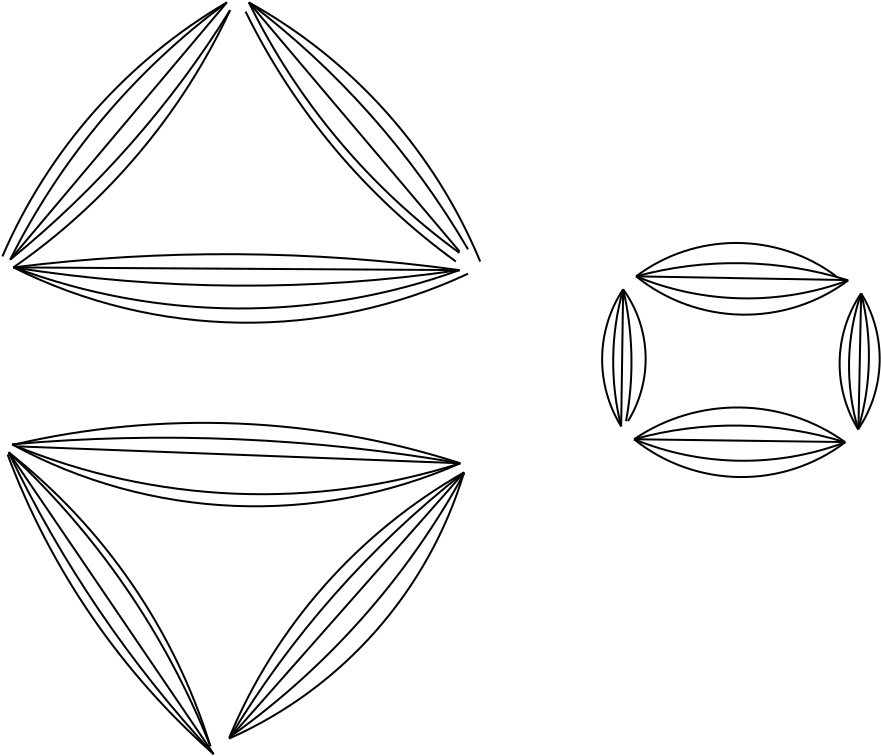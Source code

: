 <?xml version="1.0" encoding="UTF-8"?>
<dia:diagram xmlns:dia="http://www.lysator.liu.se/~alla/dia/">
  <dia:layer name="Background" visible="true" connectable="true" active="true">
    <dia:object type="Intermediate State" version="1" id="O0">
      <dia:attribute name="obj_pos">
        <dia:point val="32.11,9.315"/>
      </dia:attribute>
      <dia:attribute name="obj_bb">
        <dia:rectangle val="32.01,9.215;33.504,10.709"/>
      </dia:attribute>
      <dia:attribute name="meta">
        <dia:composite type="dict"/>
      </dia:attribute>
      <dia:attribute name="elem_corner">
        <dia:point val="32.11,9.315"/>
      </dia:attribute>
      <dia:attribute name="elem_width">
        <dia:real val="1.294"/>
      </dia:attribute>
      <dia:attribute name="elem_height">
        <dia:real val="1.294"/>
      </dia:attribute>
      <dia:attribute name="line_width">
        <dia:real val="0.1"/>
      </dia:attribute>
      <dia:attribute name="line_colour">
        <dia:color val="#000000ff"/>
      </dia:attribute>
      <dia:attribute name="fill_colour">
        <dia:color val="#ff0000ff"/>
      </dia:attribute>
      <dia:attribute name="show_background">
        <dia:boolean val="true"/>
      </dia:attribute>
      <dia:attribute name="line_style">
        <dia:enum val="0"/>
        <dia:real val="1"/>
      </dia:attribute>
      <dia:attribute name="padding">
        <dia:real val="0.1"/>
      </dia:attribute>
      <dia:attribute name="text">
        <dia:composite type="text">
          <dia:attribute name="string">
            <dia:string>##</dia:string>
          </dia:attribute>
          <dia:attribute name="font">
            <dia:font family="sans" style="0" name="Helvetica"/>
          </dia:attribute>
          <dia:attribute name="height">
            <dia:real val="0.8"/>
          </dia:attribute>
          <dia:attribute name="pos">
            <dia:point val="32.757,10.162"/>
          </dia:attribute>
          <dia:attribute name="color">
            <dia:color val="#000000ff"/>
          </dia:attribute>
          <dia:attribute name="alignment">
            <dia:enum val="1"/>
          </dia:attribute>
        </dia:composite>
      </dia:attribute>
      <dia:attribute name="text_fitting">
        <dia:enum val="1"/>
      </dia:attribute>
      <dia:attribute name="flip_horizontal">
        <dia:boolean val="false"/>
      </dia:attribute>
      <dia:attribute name="flip_vertical">
        <dia:boolean val="false"/>
      </dia:attribute>
      <dia:attribute name="subscale">
        <dia:real val="1"/>
      </dia:attribute>
    </dia:object>
    <dia:object type="Intermediate State" version="1" id="O1">
      <dia:attribute name="obj_pos">
        <dia:point val="44.01,9.515"/>
      </dia:attribute>
      <dia:attribute name="obj_bb">
        <dia:rectangle val="43.91,9.415;45.404,10.909"/>
      </dia:attribute>
      <dia:attribute name="meta">
        <dia:composite type="dict"/>
      </dia:attribute>
      <dia:attribute name="elem_corner">
        <dia:point val="44.01,9.515"/>
      </dia:attribute>
      <dia:attribute name="elem_width">
        <dia:real val="1.294"/>
      </dia:attribute>
      <dia:attribute name="elem_height">
        <dia:real val="1.294"/>
      </dia:attribute>
      <dia:attribute name="line_width">
        <dia:real val="0.1"/>
      </dia:attribute>
      <dia:attribute name="line_colour">
        <dia:color val="#000000ff"/>
      </dia:attribute>
      <dia:attribute name="fill_colour">
        <dia:color val="#ff0000ff"/>
      </dia:attribute>
      <dia:attribute name="show_background">
        <dia:boolean val="true"/>
      </dia:attribute>
      <dia:attribute name="line_style">
        <dia:enum val="0"/>
        <dia:real val="1"/>
      </dia:attribute>
      <dia:attribute name="padding">
        <dia:real val="0.1"/>
      </dia:attribute>
      <dia:attribute name="text">
        <dia:composite type="text">
          <dia:attribute name="string">
            <dia:string>##</dia:string>
          </dia:attribute>
          <dia:attribute name="font">
            <dia:font family="sans" style="0" name="Helvetica"/>
          </dia:attribute>
          <dia:attribute name="height">
            <dia:real val="0.8"/>
          </dia:attribute>
          <dia:attribute name="pos">
            <dia:point val="44.657,10.362"/>
          </dia:attribute>
          <dia:attribute name="color">
            <dia:color val="#000000ff"/>
          </dia:attribute>
          <dia:attribute name="alignment">
            <dia:enum val="1"/>
          </dia:attribute>
        </dia:composite>
      </dia:attribute>
      <dia:attribute name="text_fitting">
        <dia:enum val="1"/>
      </dia:attribute>
      <dia:attribute name="flip_horizontal">
        <dia:boolean val="false"/>
      </dia:attribute>
      <dia:attribute name="flip_vertical">
        <dia:boolean val="false"/>
      </dia:attribute>
      <dia:attribute name="subscale">
        <dia:real val="1"/>
      </dia:attribute>
    </dia:object>
    <dia:object type="Standard - Line" version="0" id="O2">
      <dia:attribute name="obj_pos">
        <dia:point val="33.404,9.962"/>
      </dia:attribute>
      <dia:attribute name="obj_bb">
        <dia:rectangle val="33.353,9.911;44.011,10.2"/>
      </dia:attribute>
      <dia:attribute name="conn_endpoints">
        <dia:point val="33.404,9.962"/>
        <dia:point val="43.96,10.149"/>
      </dia:attribute>
      <dia:attribute name="numcp">
        <dia:int val="1"/>
      </dia:attribute>
      <dia:connections>
        <dia:connection handle="0" to="O0" connection="3"/>
        <dia:connection handle="1" to="O1" connection="4"/>
      </dia:connections>
    </dia:object>
    <dia:object type="Standard - Arc" version="0" id="O3">
      <dia:attribute name="obj_pos">
        <dia:point val="33.404,9.962"/>
      </dia:attribute>
      <dia:attribute name="obj_bb">
        <dia:rectangle val="33.353,9.911;44.061,11.114"/>
      </dia:attribute>
      <dia:attribute name="conn_endpoints">
        <dia:point val="33.404,9.962"/>
        <dia:point val="44.01,10.162"/>
      </dia:attribute>
      <dia:attribute name="curve_distance">
        <dia:real val="1"/>
      </dia:attribute>
      <dia:connections>
        <dia:connection handle="0" to="O0" connection="3"/>
        <dia:connection handle="1" to="O1" connection="2"/>
      </dia:connections>
    </dia:object>
    <dia:object type="Standard - Arc" version="0" id="O4">
      <dia:attribute name="obj_pos">
        <dia:point val="33.404,9.962"/>
      </dia:attribute>
      <dia:attribute name="obj_bb">
        <dia:rectangle val="33.353,9.911;44.061,11.929"/>
      </dia:attribute>
      <dia:attribute name="conn_endpoints">
        <dia:point val="33.404,9.962"/>
        <dia:point val="44.01,10.162"/>
      </dia:attribute>
      <dia:attribute name="curve_distance">
        <dia:real val="1.815"/>
      </dia:attribute>
      <dia:connections>
        <dia:connection handle="0" to="O0" connection="3"/>
        <dia:connection handle="1" to="O1" connection="2"/>
      </dia:connections>
    </dia:object>
    <dia:object type="Standard - Arc" version="0" id="O5">
      <dia:attribute name="obj_pos">
        <dia:point val="44.01,10.162"/>
      </dia:attribute>
      <dia:attribute name="obj_bb">
        <dia:rectangle val="33.353,9.25;44.061,10.213"/>
      </dia:attribute>
      <dia:attribute name="conn_endpoints">
        <dia:point val="44.01,10.162"/>
        <dia:point val="33.404,9.962"/>
      </dia:attribute>
      <dia:attribute name="curve_distance">
        <dia:real val="0.758"/>
      </dia:attribute>
      <dia:connections>
        <dia:connection handle="0" to="O1" connection="2"/>
        <dia:connection handle="1" to="O0" connection="3"/>
      </dia:connections>
    </dia:object>
    <dia:object type="Standard - Arc" version="0" id="O6">
      <dia:attribute name="obj_pos">
        <dia:point val="43.4,9.95"/>
      </dia:attribute>
      <dia:attribute name="obj_bb">
        <dia:rectangle val="33.354,8.243;43.45,10.012"/>
      </dia:attribute>
      <dia:attribute name="conn_endpoints">
        <dia:point val="43.4,9.95"/>
        <dia:point val="33.404,9.962"/>
      </dia:attribute>
      <dia:attribute name="curve_distance">
        <dia:real val="1.663"/>
      </dia:attribute>
      <dia:connections>
        <dia:connection handle="1" to="O0" connection="3"/>
      </dia:connections>
    </dia:object>
    <dia:object type="Intermediate State" version="1" id="O7">
      <dia:attribute name="obj_pos">
        <dia:point val="32.01,17.46"/>
      </dia:attribute>
      <dia:attribute name="obj_bb">
        <dia:rectangle val="31.91,17.36;33.404,18.854"/>
      </dia:attribute>
      <dia:attribute name="meta">
        <dia:composite type="dict"/>
      </dia:attribute>
      <dia:attribute name="elem_corner">
        <dia:point val="32.01,17.46"/>
      </dia:attribute>
      <dia:attribute name="elem_width">
        <dia:real val="1.294"/>
      </dia:attribute>
      <dia:attribute name="elem_height">
        <dia:real val="1.294"/>
      </dia:attribute>
      <dia:attribute name="line_width">
        <dia:real val="0.1"/>
      </dia:attribute>
      <dia:attribute name="line_colour">
        <dia:color val="#000000ff"/>
      </dia:attribute>
      <dia:attribute name="fill_colour">
        <dia:color val="#ff0000ff"/>
      </dia:attribute>
      <dia:attribute name="show_background">
        <dia:boolean val="true"/>
      </dia:attribute>
      <dia:attribute name="line_style">
        <dia:enum val="0"/>
        <dia:real val="1"/>
      </dia:attribute>
      <dia:attribute name="padding">
        <dia:real val="0.1"/>
      </dia:attribute>
      <dia:attribute name="text">
        <dia:composite type="text">
          <dia:attribute name="string">
            <dia:string>##</dia:string>
          </dia:attribute>
          <dia:attribute name="font">
            <dia:font family="sans" style="0" name="Helvetica"/>
          </dia:attribute>
          <dia:attribute name="height">
            <dia:real val="0.8"/>
          </dia:attribute>
          <dia:attribute name="pos">
            <dia:point val="32.657,18.307"/>
          </dia:attribute>
          <dia:attribute name="color">
            <dia:color val="#000000ff"/>
          </dia:attribute>
          <dia:attribute name="alignment">
            <dia:enum val="1"/>
          </dia:attribute>
        </dia:composite>
      </dia:attribute>
      <dia:attribute name="text_fitting">
        <dia:enum val="1"/>
      </dia:attribute>
      <dia:attribute name="flip_horizontal">
        <dia:boolean val="false"/>
      </dia:attribute>
      <dia:attribute name="flip_vertical">
        <dia:boolean val="false"/>
      </dia:attribute>
      <dia:attribute name="subscale">
        <dia:real val="1"/>
      </dia:attribute>
    </dia:object>
    <dia:object type="Intermediate State" version="1" id="O8">
      <dia:attribute name="obj_pos">
        <dia:point val="43.86,17.61"/>
      </dia:attribute>
      <dia:attribute name="obj_bb">
        <dia:rectangle val="43.76,17.51;45.254,19.004"/>
      </dia:attribute>
      <dia:attribute name="meta">
        <dia:composite type="dict"/>
      </dia:attribute>
      <dia:attribute name="elem_corner">
        <dia:point val="43.86,17.61"/>
      </dia:attribute>
      <dia:attribute name="elem_width">
        <dia:real val="1.294"/>
      </dia:attribute>
      <dia:attribute name="elem_height">
        <dia:real val="1.294"/>
      </dia:attribute>
      <dia:attribute name="line_width">
        <dia:real val="0.1"/>
      </dia:attribute>
      <dia:attribute name="line_colour">
        <dia:color val="#000000ff"/>
      </dia:attribute>
      <dia:attribute name="fill_colour">
        <dia:color val="#ff0000ff"/>
      </dia:attribute>
      <dia:attribute name="show_background">
        <dia:boolean val="true"/>
      </dia:attribute>
      <dia:attribute name="line_style">
        <dia:enum val="0"/>
        <dia:real val="1"/>
      </dia:attribute>
      <dia:attribute name="padding">
        <dia:real val="0.1"/>
      </dia:attribute>
      <dia:attribute name="text">
        <dia:composite type="text">
          <dia:attribute name="string">
            <dia:string>##</dia:string>
          </dia:attribute>
          <dia:attribute name="font">
            <dia:font family="sans" style="0" name="Helvetica"/>
          </dia:attribute>
          <dia:attribute name="height">
            <dia:real val="0.8"/>
          </dia:attribute>
          <dia:attribute name="pos">
            <dia:point val="44.507,18.457"/>
          </dia:attribute>
          <dia:attribute name="color">
            <dia:color val="#000000ff"/>
          </dia:attribute>
          <dia:attribute name="alignment">
            <dia:enum val="1"/>
          </dia:attribute>
        </dia:composite>
      </dia:attribute>
      <dia:attribute name="text_fitting">
        <dia:enum val="1"/>
      </dia:attribute>
      <dia:attribute name="flip_horizontal">
        <dia:boolean val="false"/>
      </dia:attribute>
      <dia:attribute name="flip_vertical">
        <dia:boolean val="false"/>
      </dia:attribute>
      <dia:attribute name="subscale">
        <dia:real val="1"/>
      </dia:attribute>
    </dia:object>
    <dia:object type="Standard - Line" version="0" id="O9">
      <dia:attribute name="obj_pos">
        <dia:point val="33.304,18.107"/>
      </dia:attribute>
      <dia:attribute name="obj_bb">
        <dia:rectangle val="33.253,18.056;43.861,18.298"/>
      </dia:attribute>
      <dia:attribute name="conn_endpoints">
        <dia:point val="33.304,18.107"/>
        <dia:point val="43.811,18.248"/>
      </dia:attribute>
      <dia:attribute name="numcp">
        <dia:int val="1"/>
      </dia:attribute>
      <dia:connections>
        <dia:connection handle="0" to="O7" connection="3"/>
        <dia:connection handle="1" to="O8" connection="4"/>
      </dia:connections>
    </dia:object>
    <dia:object type="Standard - Arc" version="0" id="O10">
      <dia:attribute name="obj_pos">
        <dia:point val="33.304,18.107"/>
      </dia:attribute>
      <dia:attribute name="obj_bb">
        <dia:rectangle val="33.253,18.056;43.911,19.233"/>
      </dia:attribute>
      <dia:attribute name="conn_endpoints">
        <dia:point val="33.304,18.107"/>
        <dia:point val="43.86,18.257"/>
      </dia:attribute>
      <dia:attribute name="curve_distance">
        <dia:real val="1"/>
      </dia:attribute>
      <dia:connections>
        <dia:connection handle="0" to="O7" connection="3"/>
        <dia:connection handle="1" to="O8" connection="2"/>
      </dia:connections>
    </dia:object>
    <dia:object type="Standard - Arc" version="0" id="O11">
      <dia:attribute name="obj_pos">
        <dia:point val="33.304,18.107"/>
      </dia:attribute>
      <dia:attribute name="obj_bb">
        <dia:rectangle val="33.253,18.056;43.911,20.048"/>
      </dia:attribute>
      <dia:attribute name="conn_endpoints">
        <dia:point val="33.304,18.107"/>
        <dia:point val="43.86,18.257"/>
      </dia:attribute>
      <dia:attribute name="curve_distance">
        <dia:real val="1.815"/>
      </dia:attribute>
      <dia:connections>
        <dia:connection handle="0" to="O7" connection="3"/>
        <dia:connection handle="1" to="O8" connection="2"/>
      </dia:connections>
    </dia:object>
    <dia:object type="Standard - Arc" version="0" id="O12">
      <dia:attribute name="obj_pos">
        <dia:point val="43.86,18.257"/>
      </dia:attribute>
      <dia:attribute name="obj_bb">
        <dia:rectangle val="33.253,17.372;43.911,18.308"/>
      </dia:attribute>
      <dia:attribute name="conn_endpoints">
        <dia:point val="43.86,18.257"/>
        <dia:point val="33.304,18.107"/>
      </dia:attribute>
      <dia:attribute name="curve_distance">
        <dia:real val="0.758"/>
      </dia:attribute>
      <dia:connections>
        <dia:connection handle="0" to="O8" connection="2"/>
        <dia:connection handle="1" to="O7" connection="3"/>
      </dia:connections>
    </dia:object>
    <dia:object type="Standard - Arc" version="0" id="O13">
      <dia:attribute name="obj_pos">
        <dia:point val="43.86,18.257"/>
      </dia:attribute>
      <dia:attribute name="obj_bb">
        <dia:rectangle val="33.253,16.468;43.911,18.308"/>
      </dia:attribute>
      <dia:attribute name="conn_endpoints">
        <dia:point val="43.86,18.257"/>
        <dia:point val="33.304,18.107"/>
      </dia:attribute>
      <dia:attribute name="curve_distance">
        <dia:real val="1.663"/>
      </dia:attribute>
      <dia:connections>
        <dia:connection handle="0" to="O8" connection="2"/>
        <dia:connection handle="1" to="O7" connection="3"/>
      </dia:connections>
    </dia:object>
    <dia:object type="Standard - Line" version="0" id="O14">
      <dia:attribute name="obj_pos">
        <dia:point val="32.757,10.609"/>
      </dia:attribute>
      <dia:attribute name="obj_bb">
        <dia:rectangle val="32.606,10.558;32.808,17.511"/>
      </dia:attribute>
      <dia:attribute name="conn_endpoints">
        <dia:point val="32.757,10.609"/>
        <dia:point val="32.657,17.46"/>
      </dia:attribute>
      <dia:attribute name="numcp">
        <dia:int val="1"/>
      </dia:attribute>
      <dia:connections>
        <dia:connection handle="0" to="O0" connection="0"/>
        <dia:connection handle="1" to="O7" connection="1"/>
      </dia:connections>
    </dia:object>
    <dia:object type="Standard - Line" version="0" id="O15">
      <dia:attribute name="obj_pos">
        <dia:point val="44.657,10.809"/>
      </dia:attribute>
      <dia:attribute name="obj_bb">
        <dia:rectangle val="44.47,10.758;44.708,17.611"/>
      </dia:attribute>
      <dia:attribute name="conn_endpoints">
        <dia:point val="44.657,10.809"/>
        <dia:point val="44.521,17.56"/>
      </dia:attribute>
      <dia:attribute name="numcp">
        <dia:int val="1"/>
      </dia:attribute>
      <dia:connections>
        <dia:connection handle="0" to="O1" connection="0"/>
        <dia:connection handle="1" to="O8" connection="4"/>
      </dia:connections>
    </dia:object>
    <dia:object type="Standard - Arc" version="0" id="O16">
      <dia:attribute name="obj_pos">
        <dia:point val="44.657,10.809"/>
      </dia:attribute>
      <dia:attribute name="obj_bb">
        <dia:rectangle val="44.0,10.758;44.708,17.661"/>
      </dia:attribute>
      <dia:attribute name="conn_endpoints">
        <dia:point val="44.657,10.809"/>
        <dia:point val="44.507,17.61"/>
      </dia:attribute>
      <dia:attribute name="curve_distance">
        <dia:real val="0.529"/>
      </dia:attribute>
      <dia:connections>
        <dia:connection handle="0" to="O1" connection="0"/>
        <dia:connection handle="1" to="O8" connection="1"/>
      </dia:connections>
    </dia:object>
    <dia:object type="Standard - Arc" version="0" id="O17">
      <dia:attribute name="obj_pos">
        <dia:point val="32.757,10.609"/>
      </dia:attribute>
      <dia:attribute name="obj_bb">
        <dia:rectangle val="32.209,10.558;32.808,17.511"/>
      </dia:attribute>
      <dia:attribute name="conn_endpoints">
        <dia:point val="32.757,10.609"/>
        <dia:point val="32.657,17.46"/>
      </dia:attribute>
      <dia:attribute name="curve_distance">
        <dia:real val="0.447"/>
      </dia:attribute>
      <dia:connections>
        <dia:connection handle="0" to="O0" connection="0"/>
        <dia:connection handle="1" to="O7" connection="1"/>
      </dia:connections>
    </dia:object>
    <dia:object type="Standard - Arc" version="0" id="O18">
      <dia:attribute name="obj_pos">
        <dia:point val="32.757,10.609"/>
      </dia:attribute>
      <dia:attribute name="obj_bb">
        <dia:rectangle val="31.656,10.558;32.808,17.511"/>
      </dia:attribute>
      <dia:attribute name="conn_endpoints">
        <dia:point val="32.757,10.609"/>
        <dia:point val="32.657,17.46"/>
      </dia:attribute>
      <dia:attribute name="curve_distance">
        <dia:real val="1"/>
      </dia:attribute>
      <dia:connections>
        <dia:connection handle="0" to="O0" connection="0"/>
        <dia:connection handle="1" to="O7" connection="1"/>
      </dia:connections>
    </dia:object>
    <dia:object type="Standard - Arc" version="0" id="O19">
      <dia:attribute name="obj_pos">
        <dia:point val="44.657,10.809"/>
      </dia:attribute>
      <dia:attribute name="obj_bb">
        <dia:rectangle val="43.531,10.758;44.708,17.661"/>
      </dia:attribute>
      <dia:attribute name="conn_endpoints">
        <dia:point val="44.657,10.809"/>
        <dia:point val="44.507,17.61"/>
      </dia:attribute>
      <dia:attribute name="curve_distance">
        <dia:real val="1"/>
      </dia:attribute>
      <dia:connections>
        <dia:connection handle="0" to="O1" connection="0"/>
        <dia:connection handle="1" to="O8" connection="1"/>
      </dia:connections>
    </dia:object>
    <dia:object type="Standard - Arc" version="0" id="O20">
      <dia:attribute name="obj_pos">
        <dia:point val="32.9,17.203"/>
      </dia:attribute>
      <dia:attribute name="obj_bb">
        <dia:rectangle val="32.706,10.558;33.223,17.254"/>
      </dia:attribute>
      <dia:attribute name="conn_endpoints">
        <dia:point val="32.9,17.203"/>
        <dia:point val="32.757,10.609"/>
      </dia:attribute>
      <dia:attribute name="curve_distance">
        <dia:real val="0.341"/>
      </dia:attribute>
      <dia:connections>
        <dia:connection handle="1" to="O0" connection="0"/>
      </dia:connections>
    </dia:object>
    <dia:object type="Standard - Arc" version="0" id="O21">
      <dia:attribute name="obj_pos">
        <dia:point val="33,17.203"/>
      </dia:attribute>
      <dia:attribute name="obj_bb">
        <dia:rectangle val="32.705,10.557;33.932,17.255"/>
      </dia:attribute>
      <dia:attribute name="conn_endpoints">
        <dia:point val="33,17.203"/>
        <dia:point val="32.757,10.609"/>
      </dia:attribute>
      <dia:attribute name="curve_distance">
        <dia:real val="1"/>
      </dia:attribute>
      <dia:connections>
        <dia:connection handle="1" to="O0" connection="0"/>
      </dia:connections>
    </dia:object>
    <dia:object type="Standard - Arc" version="0" id="O22">
      <dia:attribute name="obj_pos">
        <dia:point val="44.507,17.61"/>
      </dia:attribute>
      <dia:attribute name="obj_bb">
        <dia:rectangle val="44.456,10.758;45.096,17.661"/>
      </dia:attribute>
      <dia:attribute name="conn_endpoints">
        <dia:point val="44.507,17.61"/>
        <dia:point val="44.657,10.809"/>
      </dia:attribute>
      <dia:attribute name="curve_distance">
        <dia:real val="0.461"/>
      </dia:attribute>
      <dia:connections>
        <dia:connection handle="0" to="O8" connection="1"/>
        <dia:connection handle="1" to="O1" connection="0"/>
      </dia:connections>
    </dia:object>
    <dia:object type="Standard - Arc" version="0" id="O23">
      <dia:attribute name="obj_pos">
        <dia:point val="44.507,17.61"/>
      </dia:attribute>
      <dia:attribute name="obj_bb">
        <dia:rectangle val="44.456,10.758;45.633,17.661"/>
      </dia:attribute>
      <dia:attribute name="conn_endpoints">
        <dia:point val="44.507,17.61"/>
        <dia:point val="44.657,10.809"/>
      </dia:attribute>
      <dia:attribute name="curve_distance">
        <dia:real val="1"/>
      </dia:attribute>
      <dia:connections>
        <dia:connection handle="0" to="O8" connection="1"/>
        <dia:connection handle="1" to="O1" connection="0"/>
      </dia:connections>
    </dia:object>
    <dia:object type="Intermediate State" version="1" id="O24">
      <dia:attribute name="obj_pos">
        <dia:point val="1.06,17.791"/>
      </dia:attribute>
      <dia:attribute name="obj_bb">
        <dia:rectangle val="0.96,17.691;2.297,19.029"/>
      </dia:attribute>
      <dia:attribute name="meta">
        <dia:composite type="dict"/>
      </dia:attribute>
      <dia:attribute name="elem_corner">
        <dia:point val="1.06,17.791"/>
      </dia:attribute>
      <dia:attribute name="elem_width">
        <dia:real val="1.138"/>
      </dia:attribute>
      <dia:attribute name="elem_height">
        <dia:real val="1.138"/>
      </dia:attribute>
      <dia:attribute name="line_width">
        <dia:real val="0.1"/>
      </dia:attribute>
      <dia:attribute name="line_colour">
        <dia:color val="#000000ff"/>
      </dia:attribute>
      <dia:attribute name="fill_colour">
        <dia:color val="#ff0000ff"/>
      </dia:attribute>
      <dia:attribute name="show_background">
        <dia:boolean val="true"/>
      </dia:attribute>
      <dia:attribute name="line_style">
        <dia:enum val="0"/>
        <dia:real val="1"/>
      </dia:attribute>
      <dia:attribute name="padding">
        <dia:real val="0.1"/>
      </dia:attribute>
      <dia:attribute name="text">
        <dia:composite type="text">
          <dia:attribute name="string">
            <dia:string>##</dia:string>
          </dia:attribute>
          <dia:attribute name="font">
            <dia:font family="sans" style="0" name="Helvetica"/>
          </dia:attribute>
          <dia:attribute name="height">
            <dia:real val="0.8"/>
          </dia:attribute>
          <dia:attribute name="pos">
            <dia:point val="1.629,18.56"/>
          </dia:attribute>
          <dia:attribute name="color">
            <dia:color val="#000000ff"/>
          </dia:attribute>
          <dia:attribute name="alignment">
            <dia:enum val="1"/>
          </dia:attribute>
        </dia:composite>
      </dia:attribute>
      <dia:attribute name="text_fitting">
        <dia:enum val="1"/>
      </dia:attribute>
      <dia:attribute name="flip_horizontal">
        <dia:boolean val="false"/>
      </dia:attribute>
      <dia:attribute name="flip_vertical">
        <dia:boolean val="false"/>
      </dia:attribute>
      <dia:attribute name="subscale">
        <dia:real val="1"/>
      </dia:attribute>
    </dia:object>
    <dia:object type="Intermediate State" version="1" id="O25">
      <dia:attribute name="obj_pos">
        <dia:point val="12.12,32.91"/>
      </dia:attribute>
      <dia:attribute name="obj_bb">
        <dia:rectangle val="12.02,32.81;13.32,34.11"/>
      </dia:attribute>
      <dia:attribute name="meta">
        <dia:composite type="dict"/>
      </dia:attribute>
      <dia:attribute name="elem_corner">
        <dia:point val="12.12,32.91"/>
      </dia:attribute>
      <dia:attribute name="elem_width">
        <dia:real val="1.1"/>
      </dia:attribute>
      <dia:attribute name="elem_height">
        <dia:real val="1.1"/>
      </dia:attribute>
      <dia:attribute name="line_width">
        <dia:real val="0.1"/>
      </dia:attribute>
      <dia:attribute name="line_colour">
        <dia:color val="#000000ff"/>
      </dia:attribute>
      <dia:attribute name="fill_colour">
        <dia:color val="#ff0000ff"/>
      </dia:attribute>
      <dia:attribute name="show_background">
        <dia:boolean val="true"/>
      </dia:attribute>
      <dia:attribute name="line_style">
        <dia:enum val="0"/>
        <dia:real val="1"/>
      </dia:attribute>
      <dia:attribute name="padding">
        <dia:real val="0.1"/>
      </dia:attribute>
      <dia:attribute name="text">
        <dia:composite type="text">
          <dia:attribute name="string">
            <dia:string>##</dia:string>
          </dia:attribute>
          <dia:attribute name="font">
            <dia:font family="sans" style="0" name="Helvetica"/>
          </dia:attribute>
          <dia:attribute name="height">
            <dia:real val="0.8"/>
          </dia:attribute>
          <dia:attribute name="pos">
            <dia:point val="12.67,33.66"/>
          </dia:attribute>
          <dia:attribute name="color">
            <dia:color val="#000000ff"/>
          </dia:attribute>
          <dia:attribute name="alignment">
            <dia:enum val="1"/>
          </dia:attribute>
        </dia:composite>
      </dia:attribute>
      <dia:attribute name="text_fitting">
        <dia:enum val="1"/>
      </dia:attribute>
      <dia:attribute name="flip_horizontal">
        <dia:boolean val="false"/>
      </dia:attribute>
      <dia:attribute name="flip_vertical">
        <dia:boolean val="false"/>
      </dia:attribute>
      <dia:attribute name="subscale">
        <dia:real val="1"/>
      </dia:attribute>
    </dia:object>
    <dia:object type="Intermediate State" version="1" id="O26">
      <dia:attribute name="obj_pos">
        <dia:point val="24.612,18.659"/>
      </dia:attribute>
      <dia:attribute name="obj_bb">
        <dia:rectangle val="24.512,18.559;26.01,20.056"/>
      </dia:attribute>
      <dia:attribute name="meta">
        <dia:composite type="dict"/>
      </dia:attribute>
      <dia:attribute name="elem_corner">
        <dia:point val="24.612,18.659"/>
      </dia:attribute>
      <dia:attribute name="elem_width">
        <dia:real val="1.298"/>
      </dia:attribute>
      <dia:attribute name="elem_height">
        <dia:real val="1.298"/>
      </dia:attribute>
      <dia:attribute name="line_width">
        <dia:real val="0.1"/>
      </dia:attribute>
      <dia:attribute name="line_colour">
        <dia:color val="#000000ff"/>
      </dia:attribute>
      <dia:attribute name="fill_colour">
        <dia:color val="#ff0000ff"/>
      </dia:attribute>
      <dia:attribute name="show_background">
        <dia:boolean val="true"/>
      </dia:attribute>
      <dia:attribute name="line_style">
        <dia:enum val="0"/>
        <dia:real val="1"/>
      </dia:attribute>
      <dia:attribute name="padding">
        <dia:real val="0.1"/>
      </dia:attribute>
      <dia:attribute name="text">
        <dia:composite type="text">
          <dia:attribute name="string">
            <dia:string>##</dia:string>
          </dia:attribute>
          <dia:attribute name="font">
            <dia:font family="sans" style="0" name="Helvetica"/>
          </dia:attribute>
          <dia:attribute name="height">
            <dia:real val="0.8"/>
          </dia:attribute>
          <dia:attribute name="pos">
            <dia:point val="25.261,19.508"/>
          </dia:attribute>
          <dia:attribute name="color">
            <dia:color val="#000000ff"/>
          </dia:attribute>
          <dia:attribute name="alignment">
            <dia:enum val="1"/>
          </dia:attribute>
        </dia:composite>
      </dia:attribute>
      <dia:attribute name="text_fitting">
        <dia:enum val="1"/>
      </dia:attribute>
      <dia:attribute name="flip_horizontal">
        <dia:boolean val="false"/>
      </dia:attribute>
      <dia:attribute name="flip_vertical">
        <dia:boolean val="false"/>
      </dia:attribute>
      <dia:attribute name="subscale">
        <dia:real val="1"/>
      </dia:attribute>
    </dia:object>
    <dia:object type="Standard - Arc" version="0" id="O27">
      <dia:attribute name="obj_pos">
        <dia:point val="2.031,18.762"/>
      </dia:attribute>
      <dia:attribute name="obj_bb">
        <dia:rectangle val="1.961,18.693;12.19,33.53"/>
      </dia:attribute>
      <dia:attribute name="conn_endpoints">
        <dia:point val="2.031,18.762"/>
        <dia:point val="12.12,33.46"/>
      </dia:attribute>
      <dia:attribute name="curve_distance">
        <dia:real val="-1.357"/>
      </dia:attribute>
      <dia:connections>
        <dia:connection handle="0" to="O24" connection="8"/>
        <dia:connection handle="1" to="O25" connection="2"/>
      </dia:connections>
    </dia:object>
    <dia:object type="Standard - Arc" version="0" id="O28">
      <dia:attribute name="obj_pos">
        <dia:point val="12.281,33.849"/>
      </dia:attribute>
      <dia:attribute name="obj_bb">
        <dia:rectangle val="1.909,18.799;12.351,33.919"/>
      </dia:attribute>
      <dia:attribute name="conn_endpoints">
        <dia:point val="12.281,33.849"/>
        <dia:point val="1.979,18.869"/>
      </dia:attribute>
      <dia:attribute name="curve_distance">
        <dia:real val="-1.119"/>
      </dia:attribute>
      <dia:connections>
        <dia:connection handle="0" to="O25" connection="6"/>
        <dia:connection handle="1" to="O24" connection="4"/>
      </dia:connections>
    </dia:object>
    <dia:object type="Standard - Arc" version="0" id="O29">
      <dia:attribute name="obj_pos">
        <dia:point val="12.12,33.46"/>
      </dia:attribute>
      <dia:attribute name="obj_bb">
        <dia:rectangle val="1.961,18.693;12.19,33.53"/>
      </dia:attribute>
      <dia:attribute name="conn_endpoints">
        <dia:point val="12.12,33.46"/>
        <dia:point val="2.031,18.762"/>
      </dia:attribute>
      <dia:attribute name="curve_distance">
        <dia:real val="1"/>
      </dia:attribute>
      <dia:connections>
        <dia:connection handle="0" to="O25" connection="2"/>
        <dia:connection handle="1" to="O24" connection="8"/>
      </dia:connections>
    </dia:object>
    <dia:object type="Standard - Arc" version="0" id="O30">
      <dia:attribute name="obj_pos">
        <dia:point val="12.281,33.849"/>
      </dia:attribute>
      <dia:attribute name="obj_bb">
        <dia:rectangle val="1.962,18.693;12.351,33.919"/>
      </dia:attribute>
      <dia:attribute name="conn_endpoints">
        <dia:point val="12.281,33.849"/>
        <dia:point val="2.031,18.762"/>
      </dia:attribute>
      <dia:attribute name="curve_distance">
        <dia:real val="-0.694"/>
      </dia:attribute>
      <dia:connections>
        <dia:connection handle="0" to="O25" connection="6"/>
        <dia:connection handle="1" to="O24" connection="8"/>
      </dia:connections>
    </dia:object>
    <dia:object type="Standard - Arc" version="0" id="O31">
      <dia:attribute name="obj_pos">
        <dia:point val="13.059,33.071"/>
      </dia:attribute>
      <dia:attribute name="obj_bb">
        <dia:rectangle val="12.988,19.696;24.873,33.142"/>
      </dia:attribute>
      <dia:attribute name="conn_endpoints">
        <dia:point val="13.059,33.071"/>
        <dia:point val="24.802,19.766"/>
      </dia:attribute>
      <dia:attribute name="curve_distance">
        <dia:real val="1.939"/>
      </dia:attribute>
      <dia:connections>
        <dia:connection handle="0" to="O25" connection="7"/>
        <dia:connection handle="1" to="O26" connection="6"/>
      </dia:connections>
    </dia:object>
    <dia:object type="Standard - Arc" version="0" id="O32">
      <dia:attribute name="obj_pos">
        <dia:point val="13.069,33.012"/>
      </dia:attribute>
      <dia:attribute name="obj_bb">
        <dia:rectangle val="12.998,19.759;24.867,33.083"/>
      </dia:attribute>
      <dia:attribute name="conn_endpoints">
        <dia:point val="13.069,33.012"/>
        <dia:point val="24.797,19.83"/>
      </dia:attribute>
      <dia:attribute name="curve_distance">
        <dia:real val="1"/>
      </dia:attribute>
      <dia:connections>
        <dia:connection handle="0" to="O25" connection="4"/>
        <dia:connection handle="1" to="O26" connection="4"/>
      </dia:connections>
    </dia:object>
    <dia:object type="Standard - Arc" version="0" id="O33">
      <dia:attribute name="obj_pos">
        <dia:point val="13.068,33.011"/>
      </dia:attribute>
      <dia:attribute name="obj_bb">
        <dia:rectangle val="12.997,19.696;24.873,33.082"/>
      </dia:attribute>
      <dia:attribute name="conn_endpoints">
        <dia:point val="13.068,33.011"/>
        <dia:point val="24.802,19.766"/>
      </dia:attribute>
      <dia:attribute name="curve_distance">
        <dia:real val="-1.471"/>
      </dia:attribute>
      <dia:connections>
        <dia:connection handle="0" to="O25" connection="4"/>
        <dia:connection handle="1" to="O26" connection="6"/>
      </dia:connections>
    </dia:object>
    <dia:object type="Standard - Arc" version="0" id="O34">
      <dia:attribute name="obj_pos">
        <dia:point val="13.059,33.071"/>
      </dia:attribute>
      <dia:attribute name="obj_bb">
        <dia:rectangle val="12.988,19.696;24.873,33.142"/>
      </dia:attribute>
      <dia:attribute name="conn_endpoints">
        <dia:point val="13.059,33.071"/>
        <dia:point val="24.802,19.766"/>
      </dia:attribute>
      <dia:attribute name="curve_distance">
        <dia:real val="-0.815"/>
      </dia:attribute>
      <dia:connections>
        <dia:connection handle="0" to="O25" connection="7"/>
        <dia:connection handle="1" to="O26" connection="6"/>
      </dia:connections>
    </dia:object>
    <dia:object type="Standard - Arc" version="0" id="O35">
      <dia:attribute name="obj_pos">
        <dia:point val="2.247,18.386"/>
      </dia:attribute>
      <dia:attribute name="obj_bb">
        <dia:rectangle val="2.195,18.334;24.664,20.906"/>
      </dia:attribute>
      <dia:attribute name="conn_endpoints">
        <dia:point val="2.247,18.386"/>
        <dia:point val="24.612,19.308"/>
      </dia:attribute>
      <dia:attribute name="curve_distance">
        <dia:real val="1.983"/>
      </dia:attribute>
      <dia:connections>
        <dia:connection handle="0" to="O24" connection="4"/>
        <dia:connection handle="1" to="O26" connection="2"/>
      </dia:connections>
    </dia:object>
    <dia:object type="Standard - Arc" version="0" id="O36">
      <dia:attribute name="obj_pos">
        <dia:point val="2.197,18.36"/>
      </dia:attribute>
      <dia:attribute name="obj_bb">
        <dia:rectangle val="2.145,18.308;24.665,21.51"/>
      </dia:attribute>
      <dia:attribute name="conn_endpoints">
        <dia:point val="2.197,18.36"/>
        <dia:point val="24.612,19.308"/>
      </dia:attribute>
      <dia:attribute name="curve_distance">
        <dia:real val="2.606"/>
      </dia:attribute>
      <dia:connections>
        <dia:connection handle="0" to="O24" connection="3"/>
        <dia:connection handle="1" to="O26" connection="2"/>
      </dia:connections>
    </dia:object>
    <dia:object type="Standard - Arc" version="0" id="O37">
      <dia:attribute name="obj_pos">
        <dia:point val="2.197,18.36"/>
      </dia:attribute>
      <dia:attribute name="obj_bb">
        <dia:rectangle val="2.145,17.979;24.665,19.36"/>
      </dia:attribute>
      <dia:attribute name="conn_endpoints">
        <dia:point val="2.197,18.36"/>
        <dia:point val="24.612,19.308"/>
      </dia:attribute>
      <dia:attribute name="curve_distance">
        <dia:real val="-0.728"/>
      </dia:attribute>
      <dia:connections>
        <dia:connection handle="0" to="O24" connection="3"/>
        <dia:connection handle="1" to="O26" connection="2"/>
      </dia:connections>
    </dia:object>
    <dia:object type="Standard - Arc" version="0" id="O38">
      <dia:attribute name="obj_pos">
        <dia:point val="2.247,18.386"/>
      </dia:attribute>
      <dia:attribute name="obj_bb">
        <dia:rectangle val="2.195,17.237;24.664,19.36"/>
      </dia:attribute>
      <dia:attribute name="conn_endpoints">
        <dia:point val="2.247,18.386"/>
        <dia:point val="24.612,19.308"/>
      </dia:attribute>
      <dia:attribute name="curve_distance">
        <dia:real val="-1.526"/>
      </dia:attribute>
      <dia:connections>
        <dia:connection handle="0" to="O24" connection="4"/>
        <dia:connection handle="1" to="O26" connection="2"/>
      </dia:connections>
    </dia:object>
    <dia:object type="Intermediate State" version="1" id="O39">
      <dia:attribute name="obj_pos">
        <dia:point val="1.17,8.965"/>
      </dia:attribute>
      <dia:attribute name="obj_bb">
        <dia:rectangle val="1.07,8.865;2.37,10.165"/>
      </dia:attribute>
      <dia:attribute name="meta">
        <dia:composite type="dict"/>
      </dia:attribute>
      <dia:attribute name="elem_corner">
        <dia:point val="1.17,8.965"/>
      </dia:attribute>
      <dia:attribute name="elem_width">
        <dia:real val="1.1"/>
      </dia:attribute>
      <dia:attribute name="elem_height">
        <dia:real val="1.1"/>
      </dia:attribute>
      <dia:attribute name="line_width">
        <dia:real val="0.1"/>
      </dia:attribute>
      <dia:attribute name="line_colour">
        <dia:color val="#000000ff"/>
      </dia:attribute>
      <dia:attribute name="fill_colour">
        <dia:color val="#ff0000ff"/>
      </dia:attribute>
      <dia:attribute name="show_background">
        <dia:boolean val="true"/>
      </dia:attribute>
      <dia:attribute name="line_style">
        <dia:enum val="0"/>
        <dia:real val="1"/>
      </dia:attribute>
      <dia:attribute name="padding">
        <dia:real val="0.1"/>
      </dia:attribute>
      <dia:attribute name="text">
        <dia:composite type="text">
          <dia:attribute name="string">
            <dia:string>##</dia:string>
          </dia:attribute>
          <dia:attribute name="font">
            <dia:font family="sans" style="0" name="Helvetica"/>
          </dia:attribute>
          <dia:attribute name="height">
            <dia:real val="0.8"/>
          </dia:attribute>
          <dia:attribute name="pos">
            <dia:point val="1.72,9.715"/>
          </dia:attribute>
          <dia:attribute name="color">
            <dia:color val="#000000ff"/>
          </dia:attribute>
          <dia:attribute name="alignment">
            <dia:enum val="1"/>
          </dia:attribute>
        </dia:composite>
      </dia:attribute>
      <dia:attribute name="text_fitting">
        <dia:enum val="1"/>
      </dia:attribute>
      <dia:attribute name="flip_horizontal">
        <dia:boolean val="false"/>
      </dia:attribute>
      <dia:attribute name="flip_vertical">
        <dia:boolean val="false"/>
      </dia:attribute>
      <dia:attribute name="subscale">
        <dia:real val="1"/>
      </dia:attribute>
    </dia:object>
    <dia:object type="Intermediate State" version="1" id="O40">
      <dia:attribute name="obj_pos">
        <dia:point val="12.943,-4.285"/>
      </dia:attribute>
      <dia:attribute name="obj_bb">
        <dia:rectangle val="12.842,-4.385;14.143,-3.085"/>
      </dia:attribute>
      <dia:attribute name="meta">
        <dia:composite type="dict"/>
      </dia:attribute>
      <dia:attribute name="elem_corner">
        <dia:point val="12.943,-4.285"/>
      </dia:attribute>
      <dia:attribute name="elem_width">
        <dia:real val="1.1"/>
      </dia:attribute>
      <dia:attribute name="elem_height">
        <dia:real val="1.1"/>
      </dia:attribute>
      <dia:attribute name="line_width">
        <dia:real val="0.1"/>
      </dia:attribute>
      <dia:attribute name="line_colour">
        <dia:color val="#000000ff"/>
      </dia:attribute>
      <dia:attribute name="fill_colour">
        <dia:color val="#ff0000ff"/>
      </dia:attribute>
      <dia:attribute name="show_background">
        <dia:boolean val="true"/>
      </dia:attribute>
      <dia:attribute name="line_style">
        <dia:enum val="0"/>
        <dia:real val="1"/>
      </dia:attribute>
      <dia:attribute name="padding">
        <dia:real val="0.1"/>
      </dia:attribute>
      <dia:attribute name="text">
        <dia:composite type="text">
          <dia:attribute name="string">
            <dia:string>##</dia:string>
          </dia:attribute>
          <dia:attribute name="font">
            <dia:font family="sans" style="0" name="Helvetica"/>
          </dia:attribute>
          <dia:attribute name="height">
            <dia:real val="0.8"/>
          </dia:attribute>
          <dia:attribute name="pos">
            <dia:point val="13.492,-3.535"/>
          </dia:attribute>
          <dia:attribute name="color">
            <dia:color val="#000000ff"/>
          </dia:attribute>
          <dia:attribute name="alignment">
            <dia:enum val="1"/>
          </dia:attribute>
        </dia:composite>
      </dia:attribute>
      <dia:attribute name="text_fitting">
        <dia:enum val="1"/>
      </dia:attribute>
      <dia:attribute name="flip_horizontal">
        <dia:boolean val="false"/>
      </dia:attribute>
      <dia:attribute name="flip_vertical">
        <dia:boolean val="false"/>
      </dia:attribute>
      <dia:attribute name="subscale">
        <dia:real val="1"/>
      </dia:attribute>
    </dia:object>
    <dia:object type="Intermediate State" version="1" id="O41">
      <dia:attribute name="obj_pos">
        <dia:point val="24.392,8.611"/>
      </dia:attribute>
      <dia:attribute name="obj_bb">
        <dia:rectangle val="24.293,8.511;25.71,9.929"/>
      </dia:attribute>
      <dia:attribute name="meta">
        <dia:composite type="dict"/>
      </dia:attribute>
      <dia:attribute name="elem_corner">
        <dia:point val="24.392,8.611"/>
      </dia:attribute>
      <dia:attribute name="elem_width">
        <dia:real val="1.217"/>
      </dia:attribute>
      <dia:attribute name="elem_height">
        <dia:real val="1.217"/>
      </dia:attribute>
      <dia:attribute name="line_width">
        <dia:real val="0.1"/>
      </dia:attribute>
      <dia:attribute name="line_colour">
        <dia:color val="#000000ff"/>
      </dia:attribute>
      <dia:attribute name="fill_colour">
        <dia:color val="#ff0000ff"/>
      </dia:attribute>
      <dia:attribute name="show_background">
        <dia:boolean val="true"/>
      </dia:attribute>
      <dia:attribute name="line_style">
        <dia:enum val="0"/>
        <dia:real val="1"/>
      </dia:attribute>
      <dia:attribute name="padding">
        <dia:real val="0.1"/>
      </dia:attribute>
      <dia:attribute name="text">
        <dia:composite type="text">
          <dia:attribute name="string">
            <dia:string>##</dia:string>
          </dia:attribute>
          <dia:attribute name="font">
            <dia:font family="sans" style="0" name="Helvetica"/>
          </dia:attribute>
          <dia:attribute name="height">
            <dia:real val="0.8"/>
          </dia:attribute>
          <dia:attribute name="pos">
            <dia:point val="25.001,9.42"/>
          </dia:attribute>
          <dia:attribute name="color">
            <dia:color val="#000000ff"/>
          </dia:attribute>
          <dia:attribute name="alignment">
            <dia:enum val="1"/>
          </dia:attribute>
        </dia:composite>
      </dia:attribute>
      <dia:attribute name="text_fitting">
        <dia:enum val="1"/>
      </dia:attribute>
      <dia:attribute name="flip_horizontal">
        <dia:boolean val="false"/>
      </dia:attribute>
      <dia:attribute name="flip_vertical">
        <dia:boolean val="false"/>
      </dia:attribute>
      <dia:attribute name="subscale">
        <dia:real val="1"/>
      </dia:attribute>
    </dia:object>
    <dia:object type="Standard - Arc" version="0" id="O42">
      <dia:attribute name="obj_pos">
        <dia:point val="1.72,8.965"/>
      </dia:attribute>
      <dia:attribute name="obj_bb">
        <dia:rectangle val="1.649,-3.806;13.013,9.036"/>
      </dia:attribute>
      <dia:attribute name="conn_endpoints">
        <dia:point val="1.72,8.965"/>
        <dia:point val="12.943,-3.735"/>
      </dia:attribute>
      <dia:attribute name="curve_distance">
        <dia:real val="-1.357"/>
      </dia:attribute>
      <dia:connections>
        <dia:connection handle="0" to="O39" connection="1"/>
        <dia:connection handle="1" to="O40" connection="2"/>
      </dia:connections>
    </dia:object>
    <dia:object type="Standard - Arc" version="0" id="O43">
      <dia:attribute name="obj_pos">
        <dia:point val="13.104,-3.346"/>
      </dia:attribute>
      <dia:attribute name="obj_bb">
        <dia:rectangle val="2.2,-3.417;13.174,9.585"/>
      </dia:attribute>
      <dia:attribute name="conn_endpoints">
        <dia:point val="13.104,-3.346"/>
        <dia:point val="2.27,9.515"/>
      </dia:attribute>
      <dia:attribute name="curve_distance">
        <dia:real val="-1.119"/>
      </dia:attribute>
      <dia:connections>
        <dia:connection handle="0" to="O40" connection="6"/>
        <dia:connection handle="1" to="O39" connection="3"/>
      </dia:connections>
    </dia:object>
    <dia:object type="Standard - Arc" version="0" id="O44">
      <dia:attribute name="obj_pos">
        <dia:point val="12.943,-3.735"/>
      </dia:attribute>
      <dia:attribute name="obj_bb">
        <dia:rectangle val="2.039,-3.805;13.013,9.196"/>
      </dia:attribute>
      <dia:attribute name="conn_endpoints">
        <dia:point val="12.943,-3.735"/>
        <dia:point val="2.109,9.126"/>
      </dia:attribute>
      <dia:attribute name="curve_distance">
        <dia:real val="1"/>
      </dia:attribute>
      <dia:connections>
        <dia:connection handle="0" to="O40" connection="2"/>
        <dia:connection handle="1" to="O39" connection="7"/>
      </dia:connections>
    </dia:object>
    <dia:object type="Standard - Arc" version="0" id="O45">
      <dia:attribute name="obj_pos">
        <dia:point val="13.104,-3.346"/>
      </dia:attribute>
      <dia:attribute name="obj_bb">
        <dia:rectangle val="2.038,-3.417;13.174,9.197"/>
      </dia:attribute>
      <dia:attribute name="conn_endpoints">
        <dia:point val="13.104,-3.346"/>
        <dia:point val="2.109,9.126"/>
      </dia:attribute>
      <dia:attribute name="curve_distance">
        <dia:real val="-0.694"/>
      </dia:attribute>
      <dia:connections>
        <dia:connection handle="0" to="O40" connection="6"/>
        <dia:connection handle="1" to="O39" connection="7"/>
      </dia:connections>
    </dia:object>
    <dia:object type="Standard - Arc" version="0" id="O46">
      <dia:attribute name="obj_pos">
        <dia:point val="14.043,-3.735"/>
      </dia:attribute>
      <dia:attribute name="obj_bb">
        <dia:rectangle val="13.972,-3.805;24.641,8.86"/>
      </dia:attribute>
      <dia:attribute name="conn_endpoints">
        <dia:point val="14.043,-3.735"/>
        <dia:point val="24.571,8.789"/>
      </dia:attribute>
      <dia:attribute name="curve_distance">
        <dia:real val="1"/>
      </dia:attribute>
      <dia:connections>
        <dia:connection handle="0" to="O40" connection="3"/>
        <dia:connection handle="1" to="O41" connection="5"/>
      </dia:connections>
    </dia:object>
    <dia:object type="Standard - Arc" version="0" id="O47">
      <dia:attribute name="obj_pos">
        <dia:point val="13.879,-3.276"/>
      </dia:attribute>
      <dia:attribute name="obj_bb">
        <dia:rectangle val="13.808,-3.346;24.463,9.29"/>
      </dia:attribute>
      <dia:attribute name="conn_endpoints">
        <dia:point val="13.879,-3.276"/>
        <dia:point val="24.392,9.22"/>
      </dia:attribute>
      <dia:attribute name="curve_distance">
        <dia:real val="1"/>
      </dia:attribute>
      <dia:connections>
        <dia:connection handle="0" to="O40" connection="4"/>
        <dia:connection handle="1" to="O41" connection="2"/>
      </dia:connections>
    </dia:object>
    <dia:object type="Standard - Arc" version="0" id="O48">
      <dia:attribute name="obj_pos">
        <dia:point val="14.043,-3.735"/>
      </dia:attribute>
      <dia:attribute name="obj_bb">
        <dia:rectangle val="13.972,-3.806;25.681,9.291"/>
      </dia:attribute>
      <dia:attribute name="conn_endpoints">
        <dia:point val="14.043,-3.735"/>
        <dia:point val="25.61,9.22"/>
      </dia:attribute>
      <dia:attribute name="curve_distance">
        <dia:real val="-1.471"/>
      </dia:attribute>
      <dia:connections>
        <dia:connection handle="0" to="O40" connection="3"/>
        <dia:connection handle="1" to="O41" connection="3"/>
      </dia:connections>
    </dia:object>
    <dia:object type="Standard - Arc" version="0" id="O49">
      <dia:attribute name="obj_pos">
        <dia:point val="14.043,-3.735"/>
      </dia:attribute>
      <dia:attribute name="obj_bb">
        <dia:rectangle val="13.972,-3.806;25.072,8.682"/>
      </dia:attribute>
      <dia:attribute name="conn_endpoints">
        <dia:point val="14.043,-3.735"/>
        <dia:point val="25.001,8.611"/>
      </dia:attribute>
      <dia:attribute name="curve_distance">
        <dia:real val="-0.815"/>
      </dia:attribute>
      <dia:connections>
        <dia:connection handle="0" to="O40" connection="3"/>
        <dia:connection handle="1" to="O41" connection="1"/>
      </dia:connections>
    </dia:object>
    <dia:object type="Standard - Arc" version="0" id="O50">
      <dia:attribute name="obj_pos">
        <dia:point val="2.32,9.519"/>
      </dia:attribute>
      <dia:attribute name="obj_bb">
        <dia:rectangle val="2.27,9.468;24.621,11.618"/>
      </dia:attribute>
      <dia:attribute name="conn_endpoints">
        <dia:point val="2.32,9.519"/>
        <dia:point val="24.571,9.65"/>
      </dia:attribute>
      <dia:attribute name="curve_distance">
        <dia:real val="1.983"/>
      </dia:attribute>
      <dia:connections>
        <dia:connection handle="0" to="O39" connection="4"/>
        <dia:connection handle="1" to="O41" connection="6"/>
      </dia:connections>
    </dia:object>
    <dia:object type="Standard - Arc" version="0" id="O51">
      <dia:attribute name="obj_pos">
        <dia:point val="2.27,9.515"/>
      </dia:attribute>
      <dia:attribute name="obj_bb">
        <dia:rectangle val="2.219,9.464;25.052,12.33"/>
      </dia:attribute>
      <dia:attribute name="conn_endpoints">
        <dia:point val="2.27,9.515"/>
        <dia:point val="25.001,9.829"/>
      </dia:attribute>
      <dia:attribute name="curve_distance">
        <dia:real val="2.606"/>
      </dia:attribute>
      <dia:connections>
        <dia:connection handle="0" to="O39" connection="3"/>
        <dia:connection handle="1" to="O41" connection="0"/>
      </dia:connections>
    </dia:object>
    <dia:object type="Standard - Arc" version="0" id="O52">
      <dia:attribute name="obj_pos">
        <dia:point val="2.27,9.515"/>
      </dia:attribute>
      <dia:attribute name="obj_bb">
        <dia:rectangle val="2.22,8.803;24.621,9.701"/>
      </dia:attribute>
      <dia:attribute name="conn_endpoints">
        <dia:point val="2.27,9.515"/>
        <dia:point val="24.571,9.65"/>
      </dia:attribute>
      <dia:attribute name="curve_distance">
        <dia:real val="-0.728"/>
      </dia:attribute>
      <dia:connections>
        <dia:connection handle="0" to="O39" connection="3"/>
        <dia:connection handle="1" to="O41" connection="6"/>
      </dia:connections>
    </dia:object>
    <dia:object type="Standard - Arc" version="0" id="O53">
      <dia:attribute name="obj_pos">
        <dia:point val="2.27,9.515"/>
      </dia:attribute>
      <dia:attribute name="obj_bb">
        <dia:rectangle val="2.22,9.465;24.621,10.478"/>
      </dia:attribute>
      <dia:attribute name="conn_endpoints">
        <dia:point val="2.27,9.515"/>
        <dia:point val="24.571,9.65"/>
      </dia:attribute>
      <dia:attribute name="curve_distance">
        <dia:real val="0.844"/>
      </dia:attribute>
      <dia:connections>
        <dia:connection handle="0" to="O39" connection="3"/>
        <dia:connection handle="1" to="O41" connection="6"/>
      </dia:connections>
    </dia:object>
    <dia:object type="Standard - Line" version="0" id="O54">
      <dia:attribute name="obj_pos">
        <dia:point val="2.27,9.515"/>
      </dia:attribute>
      <dia:attribute name="obj_bb">
        <dia:rectangle val="2.22,9.465;24.621,9.701"/>
      </dia:attribute>
      <dia:attribute name="conn_endpoints">
        <dia:point val="2.27,9.515"/>
        <dia:point val="24.571,9.65"/>
      </dia:attribute>
      <dia:attribute name="numcp">
        <dia:int val="1"/>
      </dia:attribute>
      <dia:connections>
        <dia:connection handle="0" to="O39" connection="3"/>
        <dia:connection handle="1" to="O41" connection="6"/>
      </dia:connections>
    </dia:object>
    <dia:object type="Standard - Line" version="0" id="O55">
      <dia:attribute name="obj_pos">
        <dia:point val="12.943,-3.735"/>
      </dia:attribute>
      <dia:attribute name="obj_bb">
        <dia:rectangle val="2.039,-3.805;13.013,9.196"/>
      </dia:attribute>
      <dia:attribute name="conn_endpoints">
        <dia:point val="12.943,-3.735"/>
        <dia:point val="2.109,9.126"/>
      </dia:attribute>
      <dia:attribute name="numcp">
        <dia:int val="1"/>
      </dia:attribute>
      <dia:connections>
        <dia:connection handle="0" to="O40" connection="2"/>
        <dia:connection handle="1" to="O39" connection="7"/>
      </dia:connections>
    </dia:object>
    <dia:object type="Standard - Line" version="0" id="O56">
      <dia:attribute name="obj_pos">
        <dia:point val="14.043,-3.735"/>
      </dia:attribute>
      <dia:attribute name="obj_bb">
        <dia:rectangle val="13.972,-3.805;24.646,8.787"/>
      </dia:attribute>
      <dia:attribute name="conn_endpoints">
        <dia:point val="14.043,-3.735"/>
        <dia:point val="24.576,8.717"/>
      </dia:attribute>
      <dia:attribute name="numcp">
        <dia:int val="1"/>
      </dia:attribute>
      <dia:connections>
        <dia:connection handle="0" to="O40" connection="3"/>
        <dia:connection handle="1" to="O41" connection="4"/>
      </dia:connections>
    </dia:object>
    <dia:object type="Standard - Line" version="0" id="O57">
      <dia:attribute name="obj_pos">
        <dia:point val="2.5,18.465"/>
      </dia:attribute>
      <dia:attribute name="obj_bb">
        <dia:rectangle val="2.448,18.413;24.664,19.36"/>
      </dia:attribute>
      <dia:attribute name="conn_endpoints">
        <dia:point val="2.5,18.465"/>
        <dia:point val="24.612,19.308"/>
      </dia:attribute>
      <dia:attribute name="numcp">
        <dia:int val="1"/>
      </dia:attribute>
      <dia:connections>
        <dia:connection handle="1" to="O26" connection="2"/>
      </dia:connections>
    </dia:object>
    <dia:object type="Standard - Line" version="0" id="O58">
      <dia:attribute name="obj_pos">
        <dia:point val="2.031,18.762"/>
      </dia:attribute>
      <dia:attribute name="obj_bb">
        <dia:rectangle val="1.962,18.693;12.351,33.919"/>
      </dia:attribute>
      <dia:attribute name="conn_endpoints">
        <dia:point val="2.031,18.762"/>
        <dia:point val="12.281,33.849"/>
      </dia:attribute>
      <dia:attribute name="numcp">
        <dia:int val="1"/>
      </dia:attribute>
      <dia:connections>
        <dia:connection handle="0" to="O24" connection="8"/>
        <dia:connection handle="1" to="O25" connection="6"/>
      </dia:connections>
    </dia:object>
    <dia:object type="Standard - Line" version="0" id="O59">
      <dia:attribute name="obj_pos">
        <dia:point val="24.802,19.767"/>
      </dia:attribute>
      <dia:attribute name="obj_bb">
        <dia:rectangle val="12.988,19.696;24.873,33.142"/>
      </dia:attribute>
      <dia:attribute name="conn_endpoints">
        <dia:point val="24.802,19.767"/>
        <dia:point val="13.059,33.071"/>
      </dia:attribute>
      <dia:attribute name="numcp">
        <dia:int val="1"/>
      </dia:attribute>
      <dia:connections>
        <dia:connection handle="0" to="O26" connection="6"/>
        <dia:connection handle="1" to="O25" connection="7"/>
      </dia:connections>
    </dia:object>
  </dia:layer>
</dia:diagram>
